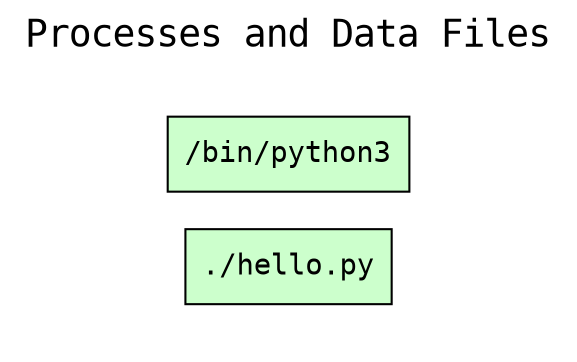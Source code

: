 
digraph cpr_run {
rankdir=LR
fontname=Courier; fontsize=18; labelloc=t
label="Processes and Data Files"
subgraph cluster_inputs { label=""; color=white; penwidth=0
subgraph cluster_inputs_inner { label=""; color=white
node[shape=box style="filled" fillcolor="#CCFFCC" peripheries=1 fontname=Courier]
"exe:e3" [label="/bin/python3"]
"exe:e2" [label="./hello.py"]
node[shape=box style="rounded,filled" fillcolor="#FFFFCC" peripheries=1 fontname=Helvetica]
}}
}

